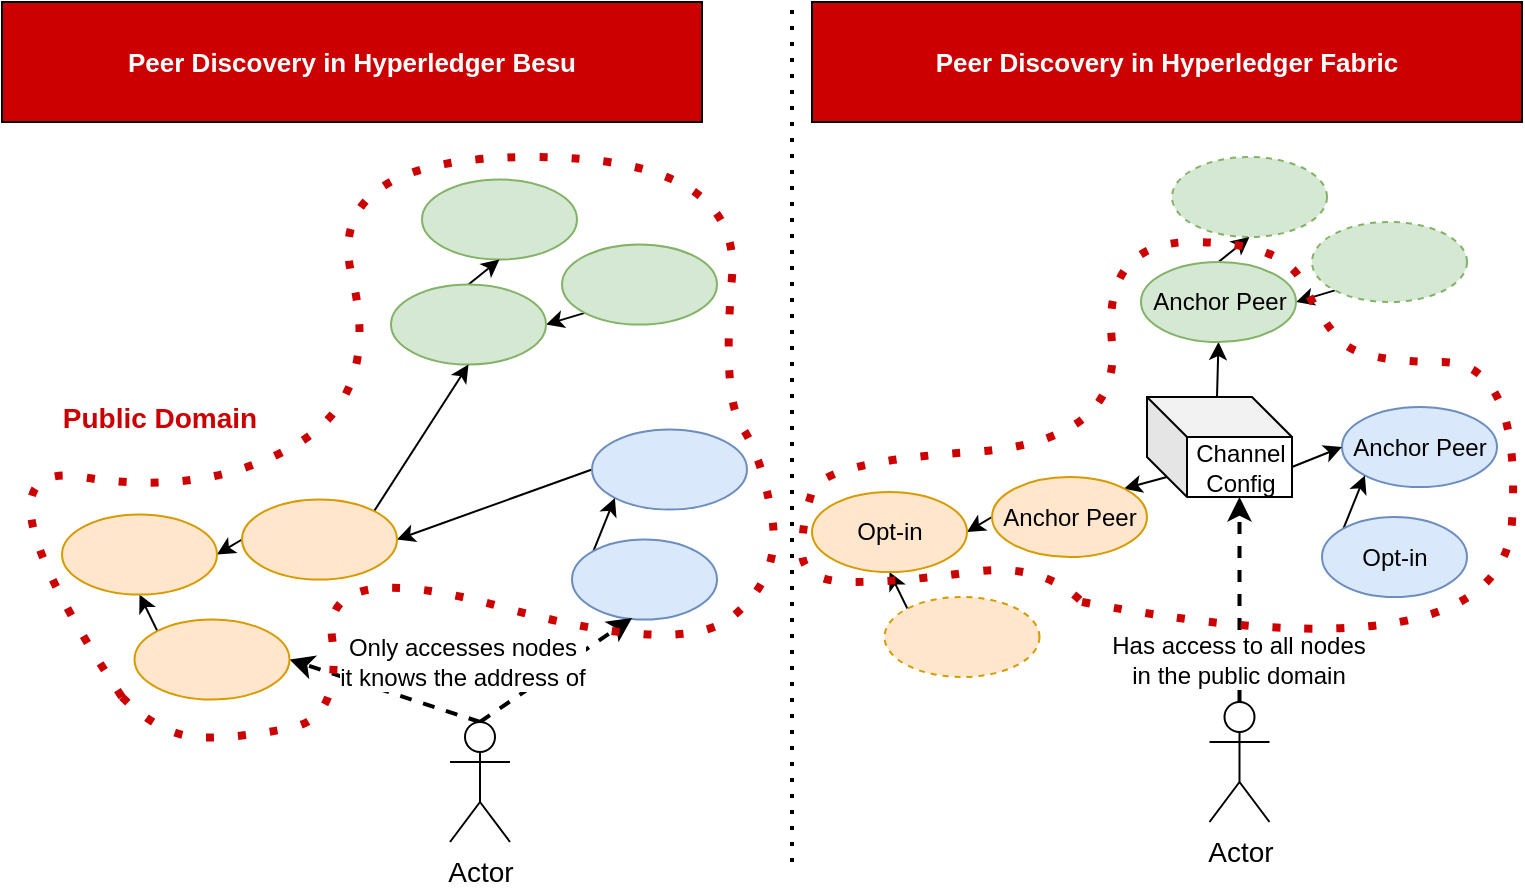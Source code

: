 <mxfile version="14.4.3" type="device"><diagram id="hIQCx4KUqFSzfTrVRAa7" name="Page-1"><mxGraphModel dx="2062" dy="1052" grid="1" gridSize="10" guides="1" tooltips="1" connect="1" arrows="1" fold="1" page="1" pageScale="1" pageWidth="827" pageHeight="1169" math="0" shadow="0"><root><mxCell id="0"/><mxCell id="1" parent="0"/><mxCell id="FNeZvTbFPzp9aa_4cuA6-98" style="edgeStyle=none;curved=1;orthogonalLoop=1;jettySize=auto;html=1;exitX=0.5;exitY=0;exitDx=0;exitDy=0;exitPerimeter=0;entryX=1;entryY=0.5;entryDx=0;entryDy=0;strokeWidth=2;fontSize=13;fontColor=#FFFFFF;dashed=1;" edge="1" parent="1" source="FNeZvTbFPzp9aa_4cuA6-84" target="FNeZvTbFPzp9aa_4cuA6-93"><mxGeometry relative="1" as="geometry"/></mxCell><mxCell id="FNeZvTbFPzp9aa_4cuA6-2" value="" style="endArrow=none;dashed=1;html=1;dashPattern=1 3;strokeWidth=2;" edge="1" parent="1"><mxGeometry width="50" height="50" relative="1" as="geometry"><mxPoint x="425" y="440" as="sourcePoint"/><mxPoint x="425" y="10" as="targetPoint"/></mxGeometry></mxCell><mxCell id="FNeZvTbFPzp9aa_4cuA6-3" value="Peer Discovery in Hyperledger Besu" style="rounded=0;whiteSpace=wrap;html=1;fillColor=#CC0000;fontColor=#FFFFFF;fontStyle=1;fontSize=13;" vertex="1" parent="1"><mxGeometry x="30" y="10" width="350" height="60" as="geometry"/></mxCell><mxCell id="FNeZvTbFPzp9aa_4cuA6-12" value="Anchor Peer" style="ellipse;whiteSpace=wrap;html=1;fillColor=#dae8fc;strokeColor=#6c8ebf;" vertex="1" parent="1"><mxGeometry x="700" y="212.5" width="77.5" height="40" as="geometry"/></mxCell><mxCell id="FNeZvTbFPzp9aa_4cuA6-18" style="edgeStyle=none;rounded=0;orthogonalLoop=1;jettySize=auto;html=1;exitX=0;exitY=0;exitDx=0;exitDy=0;entryX=0;entryY=1;entryDx=0;entryDy=0;" edge="1" parent="1" source="FNeZvTbFPzp9aa_4cuA6-13" target="FNeZvTbFPzp9aa_4cuA6-12"><mxGeometry relative="1" as="geometry"/></mxCell><mxCell id="FNeZvTbFPzp9aa_4cuA6-13" value="Opt-in" style="ellipse;whiteSpace=wrap;html=1;fillColor=#dae8fc;strokeColor=#6c8ebf;" vertex="1" parent="1"><mxGeometry x="690" y="267.5" width="72.5" height="40" as="geometry"/></mxCell><mxCell id="FNeZvTbFPzp9aa_4cuA6-54" style="edgeStyle=none;rounded=0;orthogonalLoop=1;jettySize=auto;html=1;exitX=0;exitY=0;exitDx=35;exitDy=0;exitPerimeter=0;entryX=0.5;entryY=1;entryDx=0;entryDy=0;strokeColor=#000000;strokeWidth=1;fontSize=13;fontColor=#FFFFFF;" edge="1" parent="1" source="FNeZvTbFPzp9aa_4cuA6-16" target="FNeZvTbFPzp9aa_4cuA6-66"><mxGeometry relative="1" as="geometry"><mxPoint x="631.579" y="181.685" as="targetPoint"/></mxGeometry></mxCell><mxCell id="FNeZvTbFPzp9aa_4cuA6-72" style="edgeStyle=none;curved=1;orthogonalLoop=1;jettySize=auto;html=1;exitX=0;exitY=0;exitDx=10;exitDy=40;exitPerimeter=0;entryX=1;entryY=0;entryDx=0;entryDy=0;strokeColor=#000000;strokeWidth=1;fontSize=13;fontColor=#FFFFFF;" edge="1" parent="1" source="FNeZvTbFPzp9aa_4cuA6-16" target="FNeZvTbFPzp9aa_4cuA6-67"><mxGeometry relative="1" as="geometry"/></mxCell><mxCell id="FNeZvTbFPzp9aa_4cuA6-73" style="edgeStyle=none;curved=1;orthogonalLoop=1;jettySize=auto;html=1;exitX=0;exitY=0;exitDx=72.5;exitDy=35;exitPerimeter=0;entryX=0;entryY=0.5;entryDx=0;entryDy=0;strokeColor=#000000;strokeWidth=1;fontSize=13;fontColor=#FFFFFF;" edge="1" parent="1" source="FNeZvTbFPzp9aa_4cuA6-16" target="FNeZvTbFPzp9aa_4cuA6-12"><mxGeometry relative="1" as="geometry"/></mxCell><mxCell id="FNeZvTbFPzp9aa_4cuA6-16" value="Channel Config" style="shape=cube;whiteSpace=wrap;html=1;boundedLbl=1;backgroundOutline=1;darkOpacity=0.05;darkOpacity2=0.1;" vertex="1" parent="1"><mxGeometry x="602.5" y="207.5" width="72.5" height="50" as="geometry"/></mxCell><mxCell id="FNeZvTbFPzp9aa_4cuA6-23" value="&lt;font style=&quot;font-size: 14px&quot;&gt;Public Domain&lt;/font&gt;" style="text;html=1;strokeColor=none;fillColor=none;align=center;verticalAlign=middle;whiteSpace=wrap;rounded=0;dashed=1;fontStyle=1;fontColor=#CC0000;rotation=0;" vertex="1" parent="1"><mxGeometry x="43.75" y="207.5" width="130" height="20" as="geometry"/></mxCell><mxCell id="FNeZvTbFPzp9aa_4cuA6-44" value="&lt;font color=&quot;#000000&quot; style=&quot;font-size: 12px&quot;&gt;Has access to all nodes&lt;br&gt;in the public domain&lt;/font&gt;" style="edgeStyle=none;rounded=0;orthogonalLoop=1;jettySize=auto;html=1;exitX=0.5;exitY=0;exitDx=0;exitDy=0;exitPerimeter=0;entryX=0;entryY=0;entryDx=46.25;entryDy=50;entryPerimeter=0;strokeWidth=2;fontColor=#CC0000;dashed=1;" edge="1" parent="1" source="FNeZvTbFPzp9aa_4cuA6-43" target="FNeZvTbFPzp9aa_4cuA6-16"><mxGeometry x="-0.576" y="1" relative="1" as="geometry"><mxPoint as="offset"/></mxGeometry></mxCell><mxCell id="FNeZvTbFPzp9aa_4cuA6-43" value="&lt;font color=&quot;#000000&quot; style=&quot;font-size: 14px&quot;&gt;Actor&lt;/font&gt;" style="shape=umlActor;verticalLabelPosition=bottom;verticalAlign=top;html=1;outlineConnect=0;fontColor=#CC0000;" vertex="1" parent="1"><mxGeometry x="633.75" y="360" width="30" height="60" as="geometry"/></mxCell><mxCell id="FNeZvTbFPzp9aa_4cuA6-52" value="Peer Discovery in Hyperledger Fabric" style="rounded=0;whiteSpace=wrap;html=1;fillColor=#CC0000;fontColor=#FFFFFF;fontStyle=1;fontSize=13;" vertex="1" parent="1"><mxGeometry x="435" y="10" width="355" height="60" as="geometry"/></mxCell><mxCell id="FNeZvTbFPzp9aa_4cuA6-75" style="edgeStyle=none;curved=1;orthogonalLoop=1;jettySize=auto;html=1;exitX=0;exitY=1;exitDx=0;exitDy=0;entryX=1;entryY=0.5;entryDx=0;entryDy=0;strokeColor=#000000;strokeWidth=1;fontSize=13;fontColor=#FFFFFF;" edge="1" parent="1" source="FNeZvTbFPzp9aa_4cuA6-64" target="FNeZvTbFPzp9aa_4cuA6-66"><mxGeometry relative="1" as="geometry"/></mxCell><mxCell id="FNeZvTbFPzp9aa_4cuA6-64" value="" style="ellipse;whiteSpace=wrap;html=1;fillColor=#d5e8d4;strokeColor=#82b366;dashed=1;" vertex="1" parent="1"><mxGeometry x="685" y="120" width="77.5" height="40" as="geometry"/></mxCell><mxCell id="FNeZvTbFPzp9aa_4cuA6-65" value="" style="ellipse;whiteSpace=wrap;html=1;fillColor=#d5e8d4;strokeColor=#82b366;dashed=1;" vertex="1" parent="1"><mxGeometry x="615" y="87.5" width="77.5" height="40" as="geometry"/></mxCell><mxCell id="FNeZvTbFPzp9aa_4cuA6-74" style="edgeStyle=none;curved=1;orthogonalLoop=1;jettySize=auto;html=1;exitX=0.5;exitY=0;exitDx=0;exitDy=0;entryX=0.5;entryY=1;entryDx=0;entryDy=0;strokeColor=#000000;strokeWidth=1;fontSize=13;fontColor=#FFFFFF;" edge="1" parent="1" source="FNeZvTbFPzp9aa_4cuA6-66" target="FNeZvTbFPzp9aa_4cuA6-65"><mxGeometry relative="1" as="geometry"/></mxCell><mxCell id="FNeZvTbFPzp9aa_4cuA6-66" value="Anchor Peer" style="ellipse;whiteSpace=wrap;html=1;fillColor=#d5e8d4;strokeColor=#82b366;" vertex="1" parent="1"><mxGeometry x="599.5" y="140" width="77.5" height="40" as="geometry"/></mxCell><mxCell id="FNeZvTbFPzp9aa_4cuA6-71" style="edgeStyle=none;curved=1;orthogonalLoop=1;jettySize=auto;html=1;exitX=0;exitY=0.5;exitDx=0;exitDy=0;entryX=1;entryY=0.5;entryDx=0;entryDy=0;strokeColor=#000000;strokeWidth=1;fontSize=13;fontColor=#FFFFFF;" edge="1" parent="1" source="FNeZvTbFPzp9aa_4cuA6-67" target="FNeZvTbFPzp9aa_4cuA6-69"><mxGeometry relative="1" as="geometry"/></mxCell><mxCell id="FNeZvTbFPzp9aa_4cuA6-67" value="Anchor Peer" style="ellipse;whiteSpace=wrap;html=1;fillColor=#ffe6cc;strokeColor=#d79b00;" vertex="1" parent="1"><mxGeometry x="525" y="247.5" width="77.5" height="40" as="geometry"/></mxCell><mxCell id="FNeZvTbFPzp9aa_4cuA6-70" style="edgeStyle=none;curved=1;orthogonalLoop=1;jettySize=auto;html=1;exitX=0;exitY=0;exitDx=0;exitDy=0;entryX=0.5;entryY=1;entryDx=0;entryDy=0;strokeColor=#000000;strokeWidth=1;fontSize=13;fontColor=#FFFFFF;" edge="1" parent="1" source="FNeZvTbFPzp9aa_4cuA6-68" target="FNeZvTbFPzp9aa_4cuA6-69"><mxGeometry relative="1" as="geometry"/></mxCell><mxCell id="FNeZvTbFPzp9aa_4cuA6-68" value="" style="ellipse;whiteSpace=wrap;html=1;fillColor=#ffe6cc;strokeColor=#d79b00;dashed=1;" vertex="1" parent="1"><mxGeometry x="471.25" y="307.5" width="77.5" height="40" as="geometry"/></mxCell><mxCell id="FNeZvTbFPzp9aa_4cuA6-69" value="Opt-in" style="ellipse;whiteSpace=wrap;html=1;fillColor=#ffe6cc;strokeColor=#d79b00;" vertex="1" parent="1"><mxGeometry x="435" y="255" width="77.5" height="40" as="geometry"/></mxCell><mxCell id="FNeZvTbFPzp9aa_4cuA6-95" style="edgeStyle=none;curved=1;orthogonalLoop=1;jettySize=auto;html=1;exitX=0;exitY=0.5;exitDx=0;exitDy=0;entryX=1;entryY=0.5;entryDx=0;entryDy=0;strokeColor=#000000;strokeWidth=1;fontSize=13;fontColor=#FFFFFF;" edge="1" parent="1" source="FNeZvTbFPzp9aa_4cuA6-76" target="FNeZvTbFPzp9aa_4cuA6-91"><mxGeometry relative="1" as="geometry"/></mxCell><mxCell id="FNeZvTbFPzp9aa_4cuA6-76" value="" style="ellipse;whiteSpace=wrap;html=1;fillColor=#dae8fc;strokeColor=#6c8ebf;" vertex="1" parent="1"><mxGeometry x="325" y="223.75" width="77.5" height="40" as="geometry"/></mxCell><mxCell id="FNeZvTbFPzp9aa_4cuA6-77" style="edgeStyle=none;rounded=0;orthogonalLoop=1;jettySize=auto;html=1;exitX=0;exitY=0;exitDx=0;exitDy=0;entryX=0;entryY=1;entryDx=0;entryDy=0;" edge="1" parent="1" source="FNeZvTbFPzp9aa_4cuA6-78" target="FNeZvTbFPzp9aa_4cuA6-76"><mxGeometry relative="1" as="geometry"/></mxCell><mxCell id="FNeZvTbFPzp9aa_4cuA6-78" value="" style="ellipse;whiteSpace=wrap;html=1;fillColor=#dae8fc;strokeColor=#6c8ebf;" vertex="1" parent="1"><mxGeometry x="315" y="278.75" width="72.5" height="40" as="geometry"/></mxCell><mxCell id="FNeZvTbFPzp9aa_4cuA6-83" value="&lt;span style=&quot;color: rgb(0 , 0 , 0) ; font-size: 12px&quot;&gt;Only accesses nodes&lt;/span&gt;&lt;br style=&quot;color: rgb(0 , 0 , 0) ; font-size: 12px&quot;&gt;&lt;span style=&quot;color: rgb(0 , 0 , 0) ; font-size: 12px&quot;&gt;it knows the address of&lt;/span&gt;" style="edgeStyle=none;rounded=0;orthogonalLoop=1;jettySize=auto;html=1;exitX=0.5;exitY=0;exitDx=0;exitDy=0;exitPerimeter=0;entryX=0.414;entryY=0.981;entryDx=0;entryDy=0;entryPerimeter=0;strokeWidth=2;fontColor=#CC0000;dashed=1;" edge="1" parent="1" source="FNeZvTbFPzp9aa_4cuA6-84" target="FNeZvTbFPzp9aa_4cuA6-78"><mxGeometry x="-0.793" y="30" relative="1" as="geometry"><mxPoint as="offset"/><mxPoint x="273.75" y="371.25" as="sourcePoint"/><mxPoint x="273.75" y="268.75" as="targetPoint"/></mxGeometry></mxCell><mxCell id="FNeZvTbFPzp9aa_4cuA6-84" value="&lt;font color=&quot;#000000&quot; style=&quot;font-size: 14px&quot;&gt;Actor&lt;/font&gt;" style="shape=umlActor;verticalLabelPosition=bottom;verticalAlign=top;html=1;outlineConnect=0;fontColor=#CC0000;" vertex="1" parent="1"><mxGeometry x="254" y="370" width="30" height="60" as="geometry"/></mxCell><mxCell id="FNeZvTbFPzp9aa_4cuA6-85" style="edgeStyle=none;curved=1;orthogonalLoop=1;jettySize=auto;html=1;exitX=0;exitY=1;exitDx=0;exitDy=0;entryX=1;entryY=0.5;entryDx=0;entryDy=0;strokeColor=#000000;strokeWidth=1;fontSize=13;fontColor=#FFFFFF;" edge="1" parent="1" source="FNeZvTbFPzp9aa_4cuA6-86" target="FNeZvTbFPzp9aa_4cuA6-89"><mxGeometry relative="1" as="geometry"/></mxCell><mxCell id="FNeZvTbFPzp9aa_4cuA6-86" value="" style="ellipse;whiteSpace=wrap;html=1;fillColor=#d5e8d4;strokeColor=#82b366;" vertex="1" parent="1"><mxGeometry x="310" y="131.25" width="77.5" height="40" as="geometry"/></mxCell><mxCell id="FNeZvTbFPzp9aa_4cuA6-87" value="" style="ellipse;whiteSpace=wrap;html=1;fillColor=#d5e8d4;strokeColor=#82b366;" vertex="1" parent="1"><mxGeometry x="240" y="98.75" width="77.5" height="40" as="geometry"/></mxCell><mxCell id="FNeZvTbFPzp9aa_4cuA6-88" style="edgeStyle=none;curved=1;orthogonalLoop=1;jettySize=auto;html=1;exitX=0.5;exitY=0;exitDx=0;exitDy=0;entryX=0.5;entryY=1;entryDx=0;entryDy=0;strokeColor=#000000;strokeWidth=1;fontSize=13;fontColor=#FFFFFF;" edge="1" parent="1" source="FNeZvTbFPzp9aa_4cuA6-89" target="FNeZvTbFPzp9aa_4cuA6-87"><mxGeometry relative="1" as="geometry"/></mxCell><mxCell id="FNeZvTbFPzp9aa_4cuA6-89" value="" style="ellipse;whiteSpace=wrap;html=1;fillColor=#d5e8d4;strokeColor=#82b366;" vertex="1" parent="1"><mxGeometry x="224.5" y="151.25" width="77.5" height="40" as="geometry"/></mxCell><mxCell id="FNeZvTbFPzp9aa_4cuA6-90" style="edgeStyle=none;curved=1;orthogonalLoop=1;jettySize=auto;html=1;exitX=0;exitY=0.5;exitDx=0;exitDy=0;entryX=1;entryY=0.5;entryDx=0;entryDy=0;strokeColor=#000000;strokeWidth=1;fontSize=13;fontColor=#FFFFFF;" edge="1" parent="1" source="FNeZvTbFPzp9aa_4cuA6-91" target="FNeZvTbFPzp9aa_4cuA6-94"><mxGeometry relative="1" as="geometry"/></mxCell><mxCell id="FNeZvTbFPzp9aa_4cuA6-96" style="edgeStyle=none;curved=1;orthogonalLoop=1;jettySize=auto;html=1;exitX=1;exitY=0;exitDx=0;exitDy=0;entryX=0.5;entryY=1;entryDx=0;entryDy=0;strokeColor=#000000;strokeWidth=1;fontSize=13;fontColor=#FFFFFF;" edge="1" parent="1" source="FNeZvTbFPzp9aa_4cuA6-91" target="FNeZvTbFPzp9aa_4cuA6-89"><mxGeometry relative="1" as="geometry"/></mxCell><mxCell id="FNeZvTbFPzp9aa_4cuA6-91" value="" style="ellipse;whiteSpace=wrap;html=1;fillColor=#ffe6cc;strokeColor=#d79b00;" vertex="1" parent="1"><mxGeometry x="150" y="258.75" width="77.5" height="40" as="geometry"/></mxCell><mxCell id="FNeZvTbFPzp9aa_4cuA6-92" style="edgeStyle=none;curved=1;orthogonalLoop=1;jettySize=auto;html=1;exitX=0;exitY=0;exitDx=0;exitDy=0;entryX=0.5;entryY=1;entryDx=0;entryDy=0;strokeColor=#000000;strokeWidth=1;fontSize=13;fontColor=#FFFFFF;" edge="1" parent="1" source="FNeZvTbFPzp9aa_4cuA6-93" target="FNeZvTbFPzp9aa_4cuA6-94"><mxGeometry relative="1" as="geometry"/></mxCell><mxCell id="FNeZvTbFPzp9aa_4cuA6-93" value="" style="ellipse;whiteSpace=wrap;html=1;fillColor=#ffe6cc;strokeColor=#d79b00;" vertex="1" parent="1"><mxGeometry x="96.25" y="318.75" width="77.5" height="40" as="geometry"/></mxCell><mxCell id="FNeZvTbFPzp9aa_4cuA6-94" value="" style="ellipse;whiteSpace=wrap;html=1;fillColor=#ffe6cc;strokeColor=#d79b00;" vertex="1" parent="1"><mxGeometry x="60" y="266.25" width="77.5" height="40" as="geometry"/></mxCell><mxCell id="FNeZvTbFPzp9aa_4cuA6-97" value="" style="endArrow=none;dashed=1;html=1;dashPattern=1 3;strokeWidth=4;fontSize=13;fontColor=#FFFFFF;curved=1;strokeColor=#CC0000;" edge="1" parent="1"><mxGeometry width="50" height="50" relative="1" as="geometry"><mxPoint x="90" y="357.5" as="sourcePoint"/><mxPoint x="90" y="357.5" as="targetPoint"/><Array as="points"><mxPoint x="10" y="237.5"/><mxPoint x="130" y="257.5"/><mxPoint x="220" y="207.5"/><mxPoint x="190" y="87.5"/><mxPoint x="400" y="87.5"/><mxPoint x="390" y="207.5"/><mxPoint x="410" y="237.5"/><mxPoint x="420" y="297.5"/><mxPoint x="370" y="337.5"/><mxPoint x="190" y="287.5"/><mxPoint x="200" y="367.5"/><mxPoint x="150" y="378"/><mxPoint x="110" y="377.5"/></Array></mxGeometry></mxCell><mxCell id="FNeZvTbFPzp9aa_4cuA6-99" value="" style="endArrow=none;dashed=1;html=1;dashPattern=1 3;strokeWidth=4;fontSize=13;fontColor=#FFFFFF;strokeColor=#CC0000;curved=1;" edge="1" parent="1"><mxGeometry width="50" height="50" relative="1" as="geometry"><mxPoint x="570" y="310" as="sourcePoint"/><mxPoint x="570" y="310" as="targetPoint"/><Array as="points"><mxPoint x="780" y="350"/><mxPoint x="790" y="190"/><mxPoint x="710" y="190"/><mxPoint x="690" y="170"/><mxPoint x="670" y="130"/><mxPoint x="580" y="130"/><mxPoint x="590" y="230"/><mxPoint x="440" y="240"/><mxPoint x="430" y="270"/><mxPoint x="430" y="300"/><mxPoint x="480" y="300"/><mxPoint x="550" y="290"/></Array></mxGeometry></mxCell></root></mxGraphModel></diagram></mxfile>